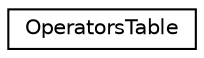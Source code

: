 digraph "Graphical Class Hierarchy"
{
 // LATEX_PDF_SIZE
  edge [fontname="Helvetica",fontsize="10",labelfontname="Helvetica",labelfontsize="10"];
  node [fontname="Helvetica",fontsize="10",shape=record];
  rankdir="LR";
  Node0 [label="OperatorsTable",height=0.2,width=0.4,color="black", fillcolor="white", style="filled",URL="$classupdate__supported__ops_1_1_operators_table.xhtml",tooltip=" "];
}
